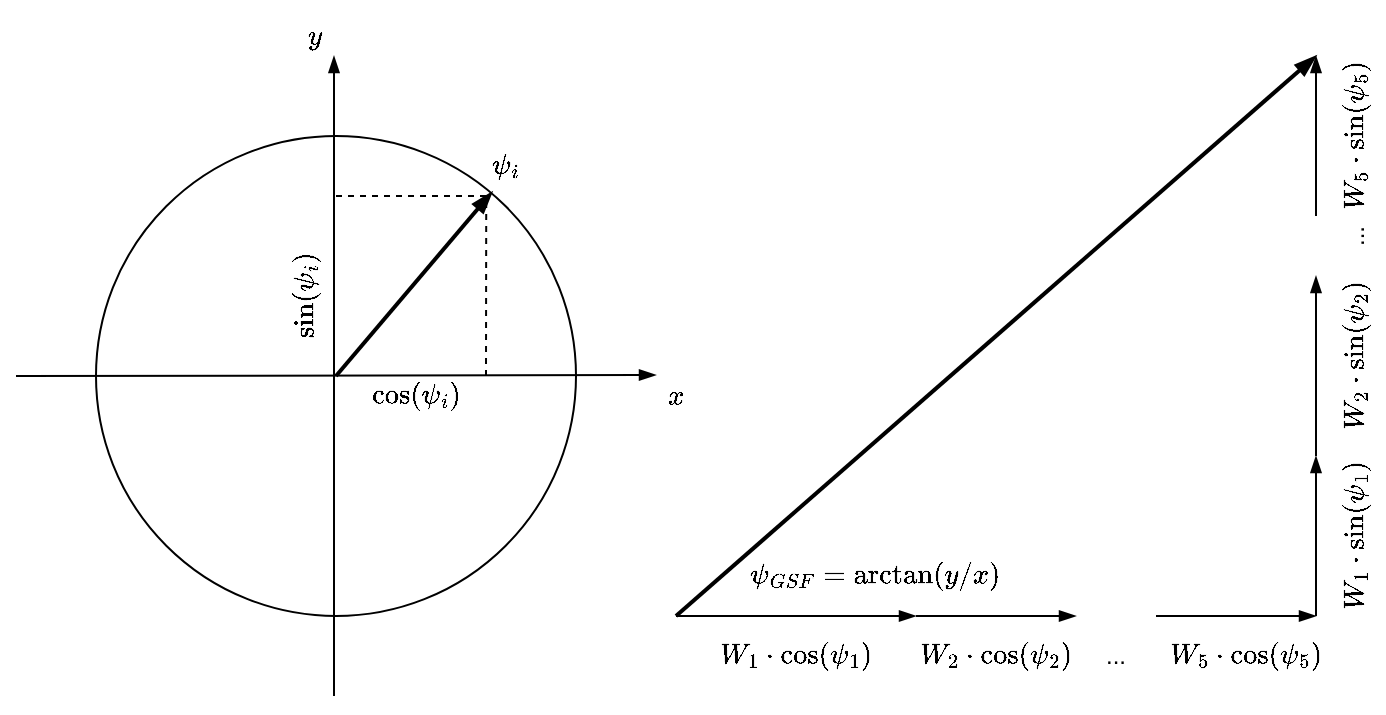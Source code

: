 <mxfile version="15.6.3" type="device"><diagram id="ptTJIPurAfp_2ZGeQu97" name="Page-1"><mxGraphModel dx="2037" dy="489" grid="1" gridSize="10" guides="1" tooltips="1" connect="1" arrows="1" fold="1" page="1" pageScale="1" pageWidth="1169" pageHeight="827" math="1" shadow="0"><root><mxCell id="0"/><mxCell id="1" parent="0"/><mxCell id="qwzgFPAKN2l5-GiCLXbG-2" value="$$\psi_i$$" style="text;html=1;strokeColor=none;fillColor=none;align=center;verticalAlign=middle;whiteSpace=wrap;rounded=0;" parent="1" vertex="1"><mxGeometry x="220" y="80" width="30" height="30" as="geometry"/></mxCell><mxCell id="qwzgFPAKN2l5-GiCLXbG-5" value="" style="ellipse;whiteSpace=wrap;html=1;aspect=fixed;fillColor=none;" parent="1" vertex="1"><mxGeometry x="30" y="80" width="240" height="240" as="geometry"/></mxCell><mxCell id="qwzgFPAKN2l5-GiCLXbG-7" value="" style="endArrow=blockThin;html=1;strokeWidth=2;entryX=0.825;entryY=0.117;entryDx=0;entryDy=0;entryPerimeter=0;endFill=1;" parent="1" target="qwzgFPAKN2l5-GiCLXbG-5" edge="1"><mxGeometry width="50" height="50" relative="1" as="geometry"><mxPoint x="150" y="200" as="sourcePoint"/><mxPoint x="240" y="100" as="targetPoint"/></mxGeometry></mxCell><mxCell id="qwzgFPAKN2l5-GiCLXbG-8" value="" style="endArrow=blockThin;html=1;endFill=1;" parent="1" edge="1"><mxGeometry width="50" height="50" relative="1" as="geometry"><mxPoint x="149" y="360" as="sourcePoint"/><mxPoint x="149" y="40" as="targetPoint"/></mxGeometry></mxCell><mxCell id="qwzgFPAKN2l5-GiCLXbG-9" value="" style="endArrow=blockThin;html=1;endFill=1;" parent="1" edge="1"><mxGeometry width="50" height="50" relative="1" as="geometry"><mxPoint x="-10" y="200" as="sourcePoint"/><mxPoint x="310" y="199.5" as="targetPoint"/></mxGeometry></mxCell><mxCell id="qwzgFPAKN2l5-GiCLXbG-10" value="" style="endArrow=none;dashed=1;html=1;strokeWidth=1;entryX=0.813;entryY=0.125;entryDx=0;entryDy=0;entryPerimeter=0;" parent="1" target="qwzgFPAKN2l5-GiCLXbG-5" edge="1"><mxGeometry width="50" height="50" relative="1" as="geometry"><mxPoint x="225" y="200" as="sourcePoint"/><mxPoint x="240" y="130" as="targetPoint"/><Array as="points"/></mxGeometry></mxCell><mxCell id="qwzgFPAKN2l5-GiCLXbG-11" value="" style="endArrow=none;dashed=1;html=1;strokeWidth=1;" parent="1" edge="1"><mxGeometry width="50" height="50" relative="1" as="geometry"><mxPoint x="150" y="110" as="sourcePoint"/><mxPoint x="225" y="110" as="targetPoint"/></mxGeometry></mxCell><mxCell id="qwzgFPAKN2l5-GiCLXbG-12" value="$$x$$" style="text;html=1;strokeColor=none;fillColor=none;align=center;verticalAlign=middle;whiteSpace=wrap;rounded=0;" parent="1" vertex="1"><mxGeometry x="310" y="200" width="20" height="20" as="geometry"/></mxCell><mxCell id="qwzgFPAKN2l5-GiCLXbG-14" value="$$y$$" style="text;html=1;strokeColor=none;fillColor=none;align=center;verticalAlign=middle;whiteSpace=wrap;rounded=0;" parent="1" vertex="1"><mxGeometry x="130" y="20" width="20" height="20" as="geometry"/></mxCell><mxCell id="qwzgFPAKN2l5-GiCLXbG-15" value="$$\cos(\psi_i)$$" style="text;html=1;strokeColor=none;fillColor=none;align=center;verticalAlign=middle;whiteSpace=wrap;rounded=0;" parent="1" vertex="1"><mxGeometry x="170" y="200" width="40" height="20" as="geometry"/></mxCell><mxCell id="qwzgFPAKN2l5-GiCLXbG-17" value="$$\sin(\psi_i)$$" style="text;html=1;strokeColor=none;fillColor=none;align=center;verticalAlign=middle;whiteSpace=wrap;rounded=0;rotation=270;" parent="1" vertex="1"><mxGeometry x="115" y="150" width="40" height="20" as="geometry"/></mxCell><mxCell id="qwzgFPAKN2l5-GiCLXbG-18" value="$$W_1\cdot\cos(\psi_1)$$" style="text;html=1;strokeColor=none;fillColor=none;align=center;verticalAlign=middle;whiteSpace=wrap;rounded=0;" parent="1" vertex="1"><mxGeometry x="360" y="330" width="40" height="20" as="geometry"/></mxCell><mxCell id="qwzgFPAKN2l5-GiCLXbG-19" value="$$W_2\cdot\cos(\psi_2)$$" style="text;html=1;strokeColor=none;fillColor=none;align=center;verticalAlign=middle;whiteSpace=wrap;rounded=0;" parent="1" vertex="1"><mxGeometry x="460" y="330" width="40" height="20" as="geometry"/></mxCell><mxCell id="qwzgFPAKN2l5-GiCLXbG-20" value="$$W_1\cdot\sin(\psi_1)$$" style="text;html=1;strokeColor=none;fillColor=none;align=center;verticalAlign=middle;whiteSpace=wrap;rounded=0;rotation=270;" parent="1" vertex="1"><mxGeometry x="640" y="270" width="40" height="20" as="geometry"/></mxCell><mxCell id="qwzgFPAKN2l5-GiCLXbG-21" value="$$W_2\cdot\sin(\psi_2)$$" style="text;html=1;strokeColor=none;fillColor=none;align=center;verticalAlign=middle;whiteSpace=wrap;rounded=0;rotation=270;" parent="1" vertex="1"><mxGeometry x="640" y="180" width="40" height="20" as="geometry"/></mxCell><mxCell id="qwzgFPAKN2l5-GiCLXbG-22" value="..." style="text;html=1;strokeColor=none;fillColor=none;align=center;verticalAlign=middle;whiteSpace=wrap;rounded=0;" parent="1" vertex="1"><mxGeometry x="520" y="330" width="40" height="20" as="geometry"/></mxCell><mxCell id="qwzgFPAKN2l5-GiCLXbG-23" value="$$W_5\cdot\cos(\psi_5)$$" style="text;html=1;strokeColor=none;fillColor=none;align=center;verticalAlign=middle;whiteSpace=wrap;rounded=0;" parent="1" vertex="1"><mxGeometry x="584.5" y="330" width="40" height="20" as="geometry"/></mxCell><mxCell id="qwzgFPAKN2l5-GiCLXbG-24" value="..." style="text;html=1;strokeColor=none;fillColor=none;align=center;verticalAlign=middle;whiteSpace=wrap;rounded=0;rotation=270;" parent="1" vertex="1"><mxGeometry x="645" y="120" width="30" height="20" as="geometry"/></mxCell><mxCell id="qwzgFPAKN2l5-GiCLXbG-26" value="$$W_5\cdot\sin(\psi_5)$$" style="text;html=1;strokeColor=none;fillColor=none;align=center;verticalAlign=middle;whiteSpace=wrap;rounded=0;rotation=270;" parent="1" vertex="1"><mxGeometry x="640" y="70" width="40" height="20" as="geometry"/></mxCell><mxCell id="qwzgFPAKN2l5-GiCLXbG-27" value="" style="endArrow=blockThin;html=1;strokeWidth=1;endFill=1;" parent="1" edge="1"><mxGeometry width="50" height="50" relative="1" as="geometry"><mxPoint x="320" y="320" as="sourcePoint"/><mxPoint x="440" y="320" as="targetPoint"/></mxGeometry></mxCell><mxCell id="qwzgFPAKN2l5-GiCLXbG-28" value="" style="endArrow=blockThin;html=1;strokeWidth=1;endFill=1;" parent="1" edge="1"><mxGeometry width="50" height="50" relative="1" as="geometry"><mxPoint x="440" y="320" as="sourcePoint"/><mxPoint x="520" y="320" as="targetPoint"/></mxGeometry></mxCell><mxCell id="qwzgFPAKN2l5-GiCLXbG-29" value="" style="endArrow=blockThin;html=1;strokeWidth=1;endFill=1;" parent="1" edge="1"><mxGeometry width="50" height="50" relative="1" as="geometry"><mxPoint x="560" y="320" as="sourcePoint"/><mxPoint x="640" y="320" as="targetPoint"/></mxGeometry></mxCell><mxCell id="qwzgFPAKN2l5-GiCLXbG-30" value="" style="endArrow=blockThin;html=1;strokeWidth=1;endFill=1;" parent="1" edge="1"><mxGeometry width="50" height="50" relative="1" as="geometry"><mxPoint x="640" y="320" as="sourcePoint"/><mxPoint x="640" y="240" as="targetPoint"/></mxGeometry></mxCell><mxCell id="qwzgFPAKN2l5-GiCLXbG-31" value="" style="endArrow=blockThin;html=1;strokeWidth=1;endFill=1;" parent="1" edge="1"><mxGeometry width="50" height="50" relative="1" as="geometry"><mxPoint x="640" y="240" as="sourcePoint"/><mxPoint x="640" y="150" as="targetPoint"/></mxGeometry></mxCell><mxCell id="qwzgFPAKN2l5-GiCLXbG-32" value="" style="endArrow=blockThin;html=1;strokeWidth=1;endFill=1;" parent="1" edge="1"><mxGeometry width="50" height="50" relative="1" as="geometry"><mxPoint x="640" y="120" as="sourcePoint"/><mxPoint x="640" y="40" as="targetPoint"/></mxGeometry></mxCell><mxCell id="qwzgFPAKN2l5-GiCLXbG-33" value="" style="endArrow=blockThin;html=1;strokeWidth=2;endFill=1;" parent="1" edge="1"><mxGeometry width="50" height="50" relative="1" as="geometry"><mxPoint x="320" y="320" as="sourcePoint"/><mxPoint x="640" y="40" as="targetPoint"/></mxGeometry></mxCell><mxCell id="qwzgFPAKN2l5-GiCLXbG-34" value="$$\psi_{GSF}=\arctan(y/x)$$" style="text;html=1;strokeColor=none;fillColor=none;align=center;verticalAlign=middle;whiteSpace=wrap;rounded=0;" parent="1" vertex="1"><mxGeometry x="400" y="290" width="40" height="20" as="geometry"/></mxCell></root></mxGraphModel></diagram></mxfile>